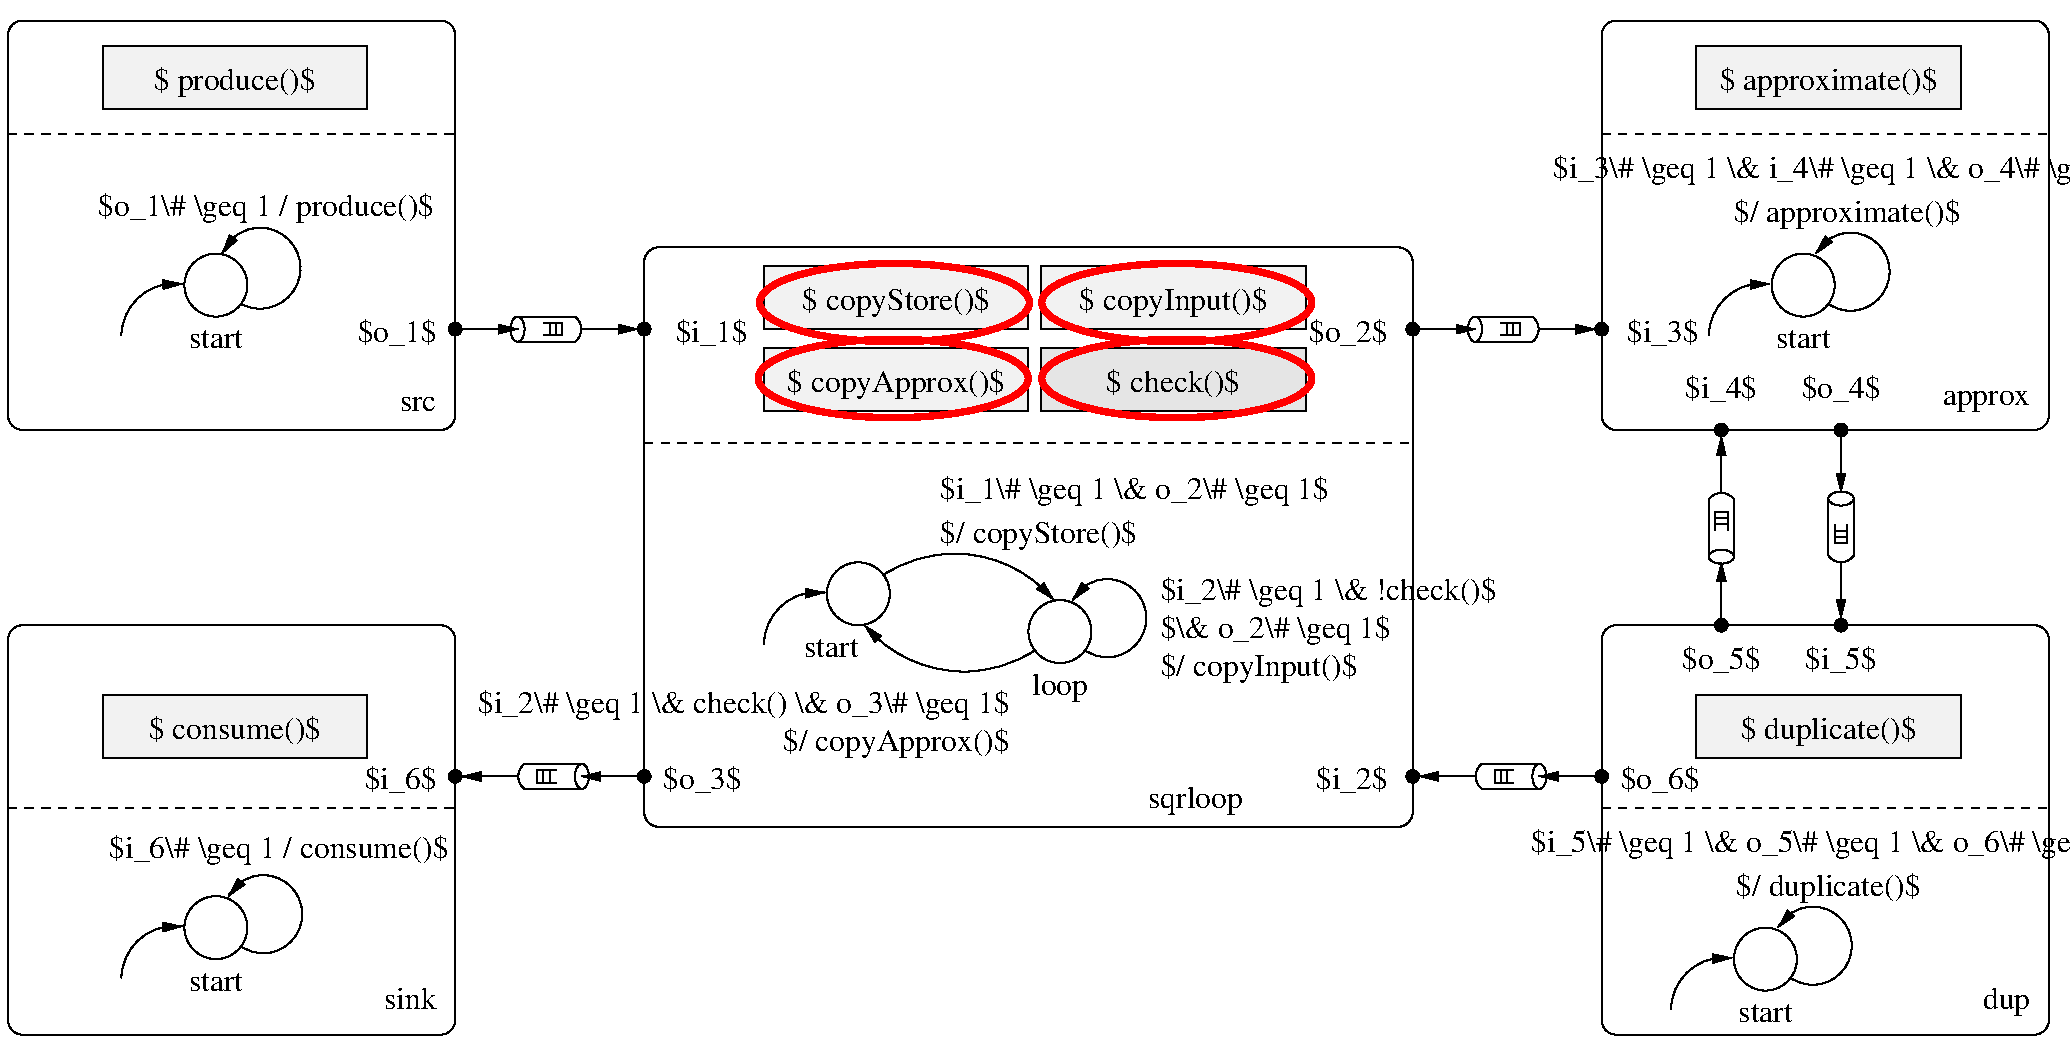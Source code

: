 #FIG 3.2  Produced by xfig version 3.2.5
Landscape
Center
Metric
A4      
100.00
Single
-2
1200 2
0 32 #9c0000
0 33 #8c8a8c
0 34 #8c8a8c
0 35 #424142
0 36 #8c8a8c
0 37 #424142
0 38 #8c8a8c
0 39 #424142
0 40 #8c8a8c
0 41 #424142
0 42 #8c8a8c
0 43 #424142
0 44 #8c8a8c
0 45 #424142
0 46 #8c8a8c
0 47 #424142
0 48 #8c8a8c
0 49 #424142
0 50 #8c8a8c
0 51 #424142
0 52 #8c8a8c
0 53 #424142
0 54 #8c8a8c
0 55 #424142
0 56 #8c8a8c
0 57 #424142
0 58 #8c8a8c
0 59 #424142
0 60 #8c8a8c
0 61 #424142
0 62 #8c8a8c
0 63 #424142
0 64 #8c8a8c
0 65 #424142
0 66 #8c8a8c
0 67 #424142
5 1 0 1 0 7 0 -1 -1 0.000 0 0 1 0 1685.456 6803.475 1305 6795 1485 6480 1741 6427
	1 1 1.00 60.00 120.00
5 1 0 1 0 7 0 -1 -1 0.000 0 0 1 0 2733.989 6064.947 3240 6840 2565 6975 2025 6660
	1 1 1.00 60.00 120.00
5 1 0 1 0 7 0 -1 -1 0.000 0 0 0 1 3757.500 6609.375 3510 6480 4005 6480 3600 6840
	1 1 1.00 60.00 120.00
5 1 0 1 0 7 0 -1 -1 0.000 0 0 1 0 2667.000 7075.000 2160 6300 2835 6165 3375 6480
	1 1 1.00 60.00 120.00
6 5895 4455 7335 4635
6 6300 4455 6840 4635
5 1 0 1 0 7 50 -1 -1 0.000 0 0 0 0 6727.000 4545.000 6795 4455 6840 4545 6795 4635
6 6570 4500 6705 4590
2 1 0 1 0 7 50 -1 -1 0.000 0 0 -1 0 0 4
	 6570 4590 6615 4590 6615 4500 6570 4500
2 1 0 1 0 7 50 -1 -1 0.000 0 0 -1 0 0 4
	 6615 4590 6660 4590 6660 4500 6615 4500
2 1 0 1 0 7 50 -1 -1 0.000 0 0 -1 0 0 4
	 6660 4590 6705 4590 6705 4500 6660 4500
-6
1 1 0 1 0 7 50 -1 -1 0.000 1 4.7124 6385 4545 90 50 6385 4545 6435 4635
2 1 0 1 0 7 50 -1 -1 0.000 0 0 -1 0 0 2
	 6795 4455 6390 4455
2 1 0 1 0 7 50 -1 -1 0.000 0 0 -1 0 0 2
	 6795 4635 6390 4635
-6
1 3 0 1 0 -1 50 -1 20 0.000 1 0.0000 7290 4545 45 45 7290 4545 7335 4545
1 3 0 1 0 -1 50 -1 20 0.000 1 0.0000 5940 4545 45 45 5940 4545 5985 4545
2 1 0 1 0 7 50 -1 -1 0.000 0 0 -1 1 0 2
	1 1 1.00 60.00 120.00
	 5985 4545 6390 4545
2 1 0 1 0 7 50 -1 -1 0.000 0 0 -1 1 0 2
	1 1 1.00 60.00 120.00
	 6840 4545 7245 4545
-6
6 -945 4455 495 4635
6 -540 4455 0 4635
5 1 0 1 0 7 50 -1 -1 0.000 0 0 0 0 -113.000 4545.000 -45 4455 0 4545 -45 4635
6 -270 4500 -135 4590
2 1 0 1 0 7 50 -1 -1 0.000 0 0 -1 0 0 4
	 -270 4590 -225 4590 -225 4500 -270 4500
2 1 0 1 0 7 50 -1 -1 0.000 0 0 -1 0 0 4
	 -225 4590 -180 4590 -180 4500 -225 4500
2 1 0 1 0 7 50 -1 -1 0.000 0 0 -1 0 0 4
	 -180 4590 -135 4590 -135 4500 -180 4500
-6
1 1 0 1 0 7 50 -1 -1 0.000 1 4.7124 -455 4545 90 50 -455 4545 -405 4635
2 1 0 1 0 7 50 -1 -1 0.000 0 0 -1 0 0 2
	 -45 4455 -450 4455
2 1 0 1 0 7 50 -1 -1 0.000 0 0 -1 0 0 2
	 -45 4635 -450 4635
-6
1 3 0 1 0 -1 50 -1 20 0.000 1 0.0000 450 4545 45 45 450 4545 495 4545
1 3 0 1 0 -1 50 -1 20 0.000 1 0.0000 -900 4545 45 45 -900 4545 -855 4545
2 1 0 1 0 7 50 -1 -1 0.000 0 0 -1 1 0 2
	1 1 1.00 60.00 120.00
	 -855 4545 -450 4545
2 1 0 1 0 7 50 -1 -1 0.000 0 0 -1 1 0 2
	1 1 1.00 60.00 120.00
	 0 4545 405 4545
-6
6 -945 7650 495 7830
6 -495 7650 45 7830
5 1 0 1 0 7 50 -1 -1 0.000 0 0 0 0 -337.000 7740.000 -405 7830 -450 7740 -405 7650
6 -315 7695 -180 7785
2 1 0 1 0 7 50 -1 -1 0.000 0 0 -1 0 0 4
	 -180 7695 -225 7695 -225 7785 -180 7785
2 1 0 1 0 7 50 -1 -1 0.000 0 0 -1 0 0 4
	 -225 7695 -270 7695 -270 7785 -225 7785
2 1 0 1 0 7 50 -1 -1 0.000 0 0 -1 0 0 4
	 -270 7695 -315 7695 -315 7785 -270 7785
-6
1 1 0 1 0 7 50 -1 -1 0.000 1 1.5708 5 7740 90 50 5 7740 -45 7650
2 1 0 1 0 7 50 -1 -1 0.000 0 0 -1 0 0 2
	 -405 7830 0 7830
2 1 0 1 0 7 50 -1 -1 0.000 0 0 -1 0 0 2
	 -405 7650 0 7650
-6
1 3 0 1 0 -1 50 -1 20 0.000 1 0.0000 450 7740 45 45 450 7740 495 7740
1 3 0 1 0 -1 50 -1 20 0.000 1 0.0000 -900 7740 45 45 -900 7740 -855 7740
2 1 0 1 0 7 50 -1 -1 0.000 0 0 -1 1 0 2
	1 1 1.00 60.00 120.00
	 -450 7740 -855 7740
2 1 0 1 0 7 50 -1 -1 0.000 0 0 -1 1 0 2
	1 1 1.00 60.00 120.00
	 405 7740 0 7740
-6
6 5895 7650 7335 7830
6 6345 7650 6885 7830
5 1 0 1 0 7 50 -1 -1 0.000 0 0 0 0 6503.000 7740.000 6435 7830 6390 7740 6435 7650
6 6525 7695 6660 7785
2 1 0 1 0 7 50 -1 -1 0.000 0 0 -1 0 0 4
	 6660 7695 6615 7695 6615 7785 6660 7785
2 1 0 1 0 7 50 -1 -1 0.000 0 0 -1 0 0 4
	 6615 7695 6570 7695 6570 7785 6615 7785
2 1 0 1 0 7 50 -1 -1 0.000 0 0 -1 0 0 4
	 6570 7695 6525 7695 6525 7785 6570 7785
-6
1 1 0 1 0 7 50 -1 -1 0.000 1 1.5708 6845 7740 90 50 6845 7740 6795 7650
2 1 0 1 0 7 50 -1 -1 0.000 0 0 -1 0 0 2
	 6435 7830 6840 7830
2 1 0 1 0 7 50 -1 -1 0.000 0 0 -1 0 0 2
	 6435 7650 6840 7650
-6
1 3 0 1 0 -1 50 -1 20 0.000 1 0.0000 7290 7740 45 45 7290 7740 7335 7740
1 3 0 1 0 -1 50 -1 20 0.000 1 0.0000 5940 7740 45 45 5940 7740 5985 7740
2 1 0 1 0 7 50 -1 -1 0.000 0 0 -1 1 0 2
	1 1 1.00 60.00 120.00
	 6390 7740 5985 7740
2 1 0 1 0 7 50 -1 -1 0.000 0 0 -1 1 0 2
	1 1 1.00 60.00 120.00
	 7245 7740 6840 7740
-6
6 7785 4815 9360 7020
6 8910 5670 9090 6210
5 1 0 1 0 7 50 -1 -1 0.000 0 0 0 0 9000.000 6097.000 9090 6165 9000 6210 8910 6165
6 8955 5940 9045 6075
2 1 0 1 0 7 50 -1 -1 0.000 0 0 -1 0 0 4
	 8955 5940 8955 5985 9045 5985 9045 5940
2 1 0 1 0 7 50 -1 -1 0.000 0 0 -1 0 0 4
	 8955 5985 8955 6030 9045 6030 9045 5985
2 1 0 1 0 7 50 -1 -1 0.000 0 0 -1 0 0 4
	 8955 6030 8955 6075 9045 6075 9045 6030
-6
1 1 0 1 0 7 50 -1 -1 0.000 1 3.1416 9000 5755 90 50 9000 5755 8910 5805
2 1 0 1 0 7 50 -1 -1 0.000 0 0 -1 0 0 2
	 9090 6165 9090 5760
2 1 0 1 0 7 50 -1 -1 0.000 0 0 -1 0 0 2
	 8910 6165 8910 5760
-6
6 8055 5670 8235 6210
5 1 0 1 0 7 50 -1 -1 0.000 0 0 0 0 8145.000 5828.000 8055 5760 8145 5715 8235 5760
6 8100 5850 8190 5985
2 1 0 1 0 7 50 -1 -1 0.000 0 0 -1 0 0 4
	 8190 5985 8190 5940 8100 5940 8100 5985
2 1 0 1 0 7 50 -1 -1 0.000 0 0 -1 0 0 4
	 8190 5940 8190 5895 8100 5895 8100 5940
2 1 0 1 0 7 50 -1 -1 0.000 0 0 -1 0 0 4
	 8190 5895 8190 5850 8100 5850 8100 5895
-6
1 1 0 1 0 7 50 -1 -1 0.000 1 0.0000 8145 6170 90 50 8145 6170 8235 6120
2 1 0 1 0 7 50 -1 -1 0.000 0 0 -1 0 0 2
	 8055 5760 8055 6165
2 1 0 1 0 7 50 -1 -1 0.000 0 0 -1 0 0 2
	 8235 5760 8235 6165
-6
1 3 0 1 0 -1 50 -1 20 0.000 1 0.0000 8145 6660 45 45 8145 6660 8190 6660
1 3 0 1 0 -1 50 -1 20 0.000 1 0.0000 9000 6660 45 45 9000 6660 9045 6660
1 3 0 1 0 -1 50 -1 20 0.000 1 0.0000 8145 5265 45 45 8145 5265 8190 5265
1 3 0 1 0 -1 50 -1 20 0.000 1 0.0000 9000 5265 45 45 9000 5265 9045 5265
2 1 0 1 0 7 50 -1 -1 0.000 0 0 -1 1 0 2
	1 1 1.00 60.00 120.00
	 9000 5310 9000 5715
2 1 0 1 0 7 50 -1 -1 0.000 0 0 -1 1 0 2
	1 1 1.00 60.00 120.00
	 9000 6210 9000 6615
2 1 0 1 0 7 50 -1 -1 0.000 0 0 -1 1 0 2
	1 1 1.00 60.00 120.00
	 8145 5715 8145 5310
2 1 0 1 0 7 50 -1 -1 0.000 0 0 -1 1 0 2
	1 1 1.00 60.00 120.00
	 8145 6615 8145 6210
4 1 0 0 -1 0 15 0.0000 2 225 615 8145 5040 $i_4$\001
4 1 0 0 -1 0 15 0.0000 2 225 675 9000 5040 $o_4$\001
4 1 0 0 -1 0 15 0.0000 2 225 675 8145 6975 $o_5$\001
4 1 0 0 -1 0 15 0.0000 2 225 615 9000 6975 $i_5$\001
-6
6 6570 3240 11520 4680
6 8055 3825 9360 4680
5 1 0 1 0 7 0 -1 -1 0.000 0 0 1 0 8435.456 4598.475 8055 4590 8235 4275 8491 4222
	1 1 1.00 60.00 120.00
5 1 0 1 0 7 0 -1 -1 0.000 0 0 0 1 9067.500 4134.375 8820 4005 9315 4005 8910 4365
	1 1 1.00 60.00 120.00
1 3 0 1 0 7 50 -1 -1 0.000 1 0.0000 8730 4230 225 225 8730 4230 8955 4230
4 1 0 0 -1 0 15 0.0000 2 150 465 8730 4680 start\001
-6
4 1 0 0 -1 0 15 0.0000 2 255 1920 9045 3780 $/ approximate()$\001
4 1 0 0 -1 0 15 0.0000 2 255 4935 9045 3465 $i_3\\# \\geq 1 \\& i_4\\# \\geq 1 \\& o_4\\# \\geq 1$\001
-6
6 6390 8055 11430 9495
5 1 0 1 0 7 0 -1 -1 0.000 0 0 1 0 8165.456 9413.475 7785 9405 7965 9090 8221 9037
	1 1 1.00 60.00 120.00
5 1 0 1 0 7 0 -1 -1 0.000 0 0 0 1 8797.500 8949.375 8550 8820 9045 8820 8640 9180
	1 1 1.00 60.00 120.00
1 3 0 1 0 7 50 -1 -1 0.000 1 0.0000 8460 9045 225 225 8460 9045 8685 9045
4 1 0 0 -1 0 15 0.0000 2 255 1575 8910 8595 $/ duplicate()$\001
4 1 0 0 -1 0 15 0.0000 2 255 4995 8910 8280 $i_5\\# \\geq 1 \\& o_5\\# \\geq 1 \\& o_6\\# \\geq 1$\001
4 1 0 0 -1 0 15 0.0000 2 150 465 8460 9495 start\001
-6
6 -3420 2520 -1530 2970
2 2 0 1 0 7 50 -1 19 0.000 0 0 -1 0 0 5
	 -3420 2520 -1530 2520 -1530 2970 -3420 2970 -3420 2520
4 1 0 0 -1 0 15 0.0000 2 255 1380 -2475 2835 $ produce()$\001
-6
6 -3690 3510 -810 4680
5 1 0 1 0 7 0 -1 -1 0.000 0 0 1 0 -2904.544 4598.475 -3285 4590 -3105 4275 -2849 4222
	1 1 1.00 60.00 120.00
5 1 0 1 0 7 0 -1 -1 0.000 0 0 0 1 -2295.000 4109.062 -2565 4005 -2025 4005 -2430 4365
	1 1 1.00 60.00 120.00
1 3 0 1 0 7 50 -1 -1 0.000 1 0.0000 -2610 4230 225 225 -2610 4230 -2385 4230
4 1 0 0 -1 0 15 0.0000 2 150 465 -2610 4680 start\001
4 1 0 0 -1 0 15 0.0000 2 255 2850 -2250 3735 $o_1\\# \\geq 1 / produce()$\001
-6
6 -3600 8100 -720 9270
6 -3285 8415 -1980 9270
5 1 0 1 0 7 0 -1 -1 0.000 0 0 1 0 -2904.544 9188.475 -3285 9180 -3105 8865 -2849 8812
	1 1 1.00 60.00 120.00
5 1 0 1 0 7 0 -1 -1 0.000 0 0 0 1 -2272.500 8724.375 -2520 8595 -2025 8595 -2430 8955
	1 1 1.00 60.00 120.00
1 3 0 1 0 7 50 -1 -1 0.000 1 0.0000 -2610 8820 225 225 -2610 8820 -2385 8820
4 1 0 0 -1 0 15 0.0000 2 150 465 -2610 9270 start\001
-6
4 1 0 0 -1 0 15 0.0000 2 255 2865 -2160 8325 $i_6\\# \\geq 1 / consume()$\001
-6
6 7965 2520 9855 2970
2 2 0 1 0 7 50 -1 19 0.000 0 0 -1 0 0 5
	 7965 2520 9855 2520 9855 2970 7965 2970 7965 2520
4 1 0 0 -1 0 15 0.0000 2 255 1845 8910 2835 $ approximate()$\001
-6
6 7965 7155 9855 7605
2 2 0 1 0 7 50 -1 19 0.000 0 0 -1 0 0 5
	 7965 7155 9855 7155 9855 7605 7965 7605 7965 7155
4 1 0 0 -1 0 15 0.0000 2 255 1500 8910 7470 $ duplicate()$\001
-6
6 -3420 7155 -1530 7605
2 2 0 1 0 7 50 -1 19 0.000 0 0 -1 0 0 5
	 -3420 7155 -1530 7155 -1530 7605 -3420 7605 -3420 7155
4 1 0 0 -1 0 15 0.0000 2 240 1455 -2475 7470 $ consume()$\001
-6
1 3 0 1 0 7 50 -1 -1 0.000 1 0.0000 1980 6435 225 225 1980 6435 2205 6435
1 3 0 1 0 7 50 -1 -1 0.000 1 0.0000 3420 6705 225 225 3420 6705 3645 6705
1 1 0 4 4 7 48 -1 -1 0.000 1 0.0000 4254 4355 964 280 4254 4355 5218 4635
1 1 0 4 4 7 48 -1 -1 0.000 1 0.0000 4254 4897 964 280 4254 4897 5218 5177
1 1 0 4 4 7 48 -1 -1 0.000 1 0.0000 2229 4897 964 280 2229 4897 3193 5177
1 1 0 4 4 7 48 -1 -1 0.000 1 0.0000 2238 4355 964 280 2238 4355 3202 4635
2 1 1 1 0 7 50 -1 -1 4.000 0 0 -1 0 0 2
	 450 5355 5940 5355
2 2 0 1 0 7 50 -1 19 0.000 0 0 -1 0 0 5
	 3285 4095 5175 4095 5175 4545 3285 4545 3285 4095
2 2 0 1 0 7 50 -1 18 0.000 0 0 -1 0 0 5
	 3285 4680 5175 4680 5175 5130 3285 5130 3285 4680
2 2 0 1 0 7 50 -1 19 0.000 0 0 -1 0 0 5
	 1305 4680 3195 4680 3195 5130 1305 5130 1305 4680
2 2 0 1 0 7 50 -1 19 0.000 0 0 -1 0 0 5
	 1305 4095 3195 4095 3195 4545 1305 4545 1305 4095
2 4 0 1 -1 -1 50 0 -1 0.000 0 0 7 0 0 5
	 5940 8100 450 8100 450 3960 5940 3960 5940 8100
2 1 1 1 0 7 50 -1 -1 4.000 0 0 -1 0 0 2
	 -4095 3150 -900 3150
2 1 1 1 0 7 50 -1 -1 4.000 0 0 -1 0 0 2
	 -4095 7965 -900 7965
2 1 1 1 0 7 50 -1 -1 4.000 0 0 -1 0 0 2
	 7290 3150 10485 3150
2 4 0 1 -1 -1 50 0 -1 0.000 0 0 7 0 0 5
	 10485 5265 7290 5265 7290 2340 10485 2340 10485 5265
2 4 0 1 -1 -1 50 0 -1 0.000 0 0 7 0 0 5
	 10485 9585 7290 9585 7290 6660 10485 6660 10485 9585
2 4 0 1 -1 -1 50 0 -1 0.000 0 0 7 0 0 5
	 -900 9585 -4095 9585 -4095 6660 -900 6660 -900 9585
2 4 0 1 -1 -1 50 0 -1 0.000 0 0 7 0 0 5
	 -900 5265 -4095 5265 -4095 2340 -900 2340 -900 5265
2 1 1 1 0 7 50 -1 -1 4.000 0 0 -1 0 0 2
	 7290 7965 10485 7965
2 2 0 1 7 7 50 -1 -1 0.000 0 0 -1 0 0 5
	 -4140 2205 10620 2205 10620 9675 -4140 9675 -4140 2205
4 2 0 0 -1 0 15 0.0000 2 150 465 1980 6885 start\001
4 1 0 0 -1 0 15 0.0000 2 240 480 3420 7155 loop\001
4 2 0 0 -1 0 15 0.0000 2 255 4470 3060 7290 $i_2\\# \\geq 1 \\& check() \\& o_3\\# \\geq 1$\001
4 2 0 0 -1 0 15 0.0000 2 255 1920 3060 7560 $/ copyApprox()$\001
4 0 0 0 -1 0 15 0.0000 2 255 1680 2565 6075 $/ copyStore()$\001
4 0 0 0 -1 0 15 0.0000 2 255 3270 2565 5760 $i_1\\# \\geq 1 \\& o_2\\# \\geq 1$\001
4 0 0 0 -1 0 15 0.0000 2 255 1680 4140 7020 $/ copyInput()$\001
4 0 0 0 -1 0 15 0.0000 2 255 2835 4140 6480 $i_2\\# \\geq 1 \\& !check()$\001
4 0 0 0 -1 0 15 0.0000 2 255 1935 4140 6750 $\\& o_2\\# \\geq 1$\001
4 1 0 0 -1 0 15 0.0000 2 255 1845 2250 4995 $ copyApprox()$\001
4 1 0 0 -1 0 15 0.0000 2 255 1605 4230 4410 $ copyInput()$\001
4 1 0 0 -1 0 15 0.0000 2 240 1140 4230 4995 $ check()$\001
4 1 0 0 -1 0 15 0.0000 2 255 1605 2250 4410 $ copyStore()$\001
4 0 0 0 -1 0 15 0.0000 2 225 615 7470 4635 $i_3$\001
4 0 0 0 -1 0 15 0.0000 2 225 615 675 4635 $i_1$\001
4 2 0 0 -1 0 15 0.0000 2 240 810 4725 7965 sqrloop\001
4 2 0 0 -1 0 15 0.0000 2 225 675 -1035 4635 $o_1$\001
4 2 0 0 -1 0 15 0.0000 2 225 615 -1035 7830 $i_6$\001
4 0 0 0 -1 0 15 0.0000 2 225 675 585 7830 $o_3$\001
4 0 0 0 -1 0 15 0.0000 2 225 675 7425 7830 $o_6$\001
4 2 0 0 -1 0 15 0.0000 2 225 615 5760 7830 $i_2$\001
4 2 0 0 -1 0 15 0.0000 2 225 675 5760 4635 $o_2$\001
4 2 0 0 -1 0 15 0.0000 2 120 315 -1035 5130 src\001
4 2 0 0 -1 0 15 0.0000 2 180 450 -1035 9405 sink\001
4 2 0 0 -1 0 15 0.0000 2 180 750 10350 5085 approx\001
4 2 0 0 -1 0 15 0.0000 2 240 405 10350 9405 dup\001
